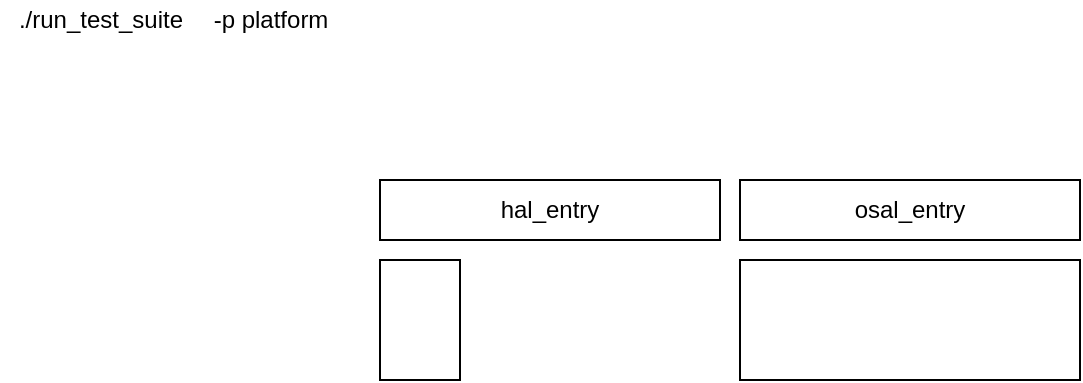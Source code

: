 <mxfile version="16.6.2" type="google"><diagram id="CkCM8zQoDRfFauMh1GqJ" name="Page-1"><mxGraphModel dx="1248" dy="715" grid="1" gridSize="10" guides="1" tooltips="1" connect="1" arrows="1" fold="1" page="1" pageScale="1" pageWidth="850" pageHeight="1100" math="0" shadow="0"><root><mxCell id="0"/><mxCell id="1" parent="0"/><mxCell id="7iOA6rQucfeMp81NjaKe-2" value="./run_test_suite&lt;br&gt;" style="text;html=1;align=center;verticalAlign=middle;resizable=0;points=[];autosize=1;strokeColor=none;fillColor=none;" vertex="1" parent="1"><mxGeometry x="120" y="180" width="100" height="20" as="geometry"/></mxCell><mxCell id="7iOA6rQucfeMp81NjaKe-3" value="-p platform&lt;br&gt;" style="text;html=1;align=center;verticalAlign=middle;resizable=0;points=[];autosize=1;strokeColor=none;fillColor=none;" vertex="1" parent="1"><mxGeometry x="220" y="180" width="70" height="20" as="geometry"/></mxCell><mxCell id="7iOA6rQucfeMp81NjaKe-8" value="hal_entry" style="rounded=0;whiteSpace=wrap;html=1;" vertex="1" parent="1"><mxGeometry x="310" y="270" width="170" height="30" as="geometry"/></mxCell><mxCell id="7iOA6rQucfeMp81NjaKe-9" value="" style="rounded=0;whiteSpace=wrap;html=1;" vertex="1" parent="1"><mxGeometry x="310" y="310" width="40" height="60" as="geometry"/></mxCell><mxCell id="7iOA6rQucfeMp81NjaKe-10" value="osal_entry" style="rounded=0;whiteSpace=wrap;html=1;" vertex="1" parent="1"><mxGeometry x="490" y="270" width="170" height="30" as="geometry"/></mxCell><mxCell id="7iOA6rQucfeMp81NjaKe-11" value="" style="rounded=0;whiteSpace=wrap;html=1;" vertex="1" parent="1"><mxGeometry x="490" y="310" width="170" height="60" as="geometry"/></mxCell></root></mxGraphModel></diagram></mxfile>